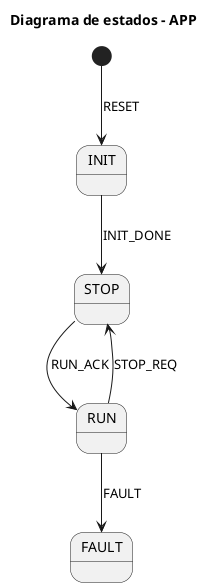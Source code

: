 @startuml
title Diagrama de estados - APP
state INIT
state STOP
state FAULT
state RUN

[*] --> INIT : RESET
INIT --> STOP: INIT_DONE
STOP --> RUN : RUN_ACK
RUN --> STOP : STOP_REQ
RUN --> FAULT : FAULT

@enduml